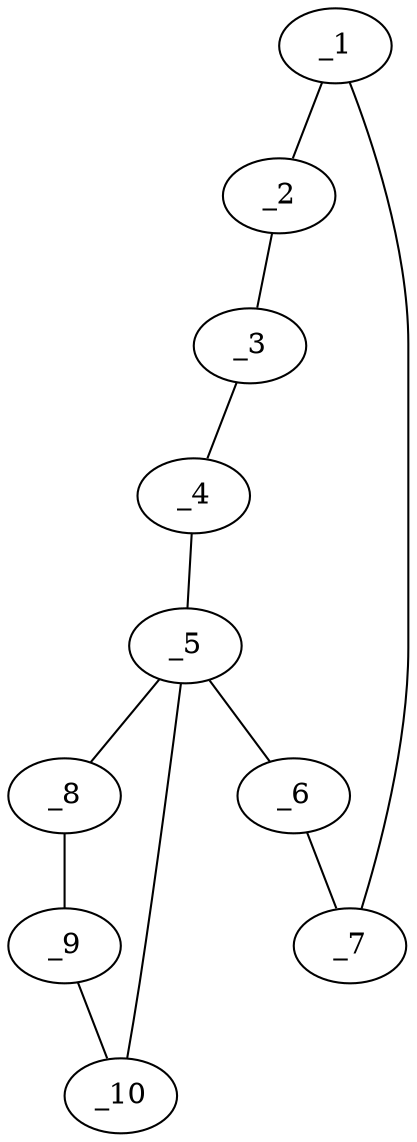 graph molid650625 {
	_1	 [charge=0,
		chem=1,
		symbol="C  ",
		x="2.6235",
		y="1.8024"];
	_2	 [charge=0,
		chem=1,
		symbol="C  ",
		x="3.6235",
		y="1.8024"];
	_1 -- _2	 [valence=1];
	_7	 [charge=0,
		chem=5,
		symbol="S  ",
		x=2,
		y="1.0206"];
	_1 -- _7	 [valence=1];
	_3	 [charge=0,
		chem=5,
		symbol="S  ",
		x="4.247",
		y="1.0206"];
	_2 -- _3	 [valence=1];
	_4	 [charge=0,
		chem=1,
		symbol="C  ",
		x="4.0245",
		y="0.0457"];
	_3 -- _4	 [valence=1];
	_5	 [charge=0,
		chem=1,
		symbol="C  ",
		x="3.1235",
		y="-0.3882"];
	_4 -- _5	 [valence=1];
	_6	 [charge=0,
		chem=1,
		symbol="C  ",
		x="2.2225",
		y="0.0457"];
	_5 -- _6	 [valence=1];
	_8	 [charge=0,
		chem=1,
		symbol="C  ",
		x="3.8306",
		y="-1.0953"];
	_5 -- _8	 [valence=1];
	_10	 [charge=0,
		chem=1,
		symbol="C  ",
		x="2.4164",
		y="-1.0953"];
	_5 -- _10	 [valence=1];
	_6 -- _7	 [valence=1];
	_9	 [charge=0,
		chem=2,
		symbol="O  ",
		x="3.1235",
		y="-1.8024"];
	_8 -- _9	 [valence=1];
	_9 -- _10	 [valence=1];
}
